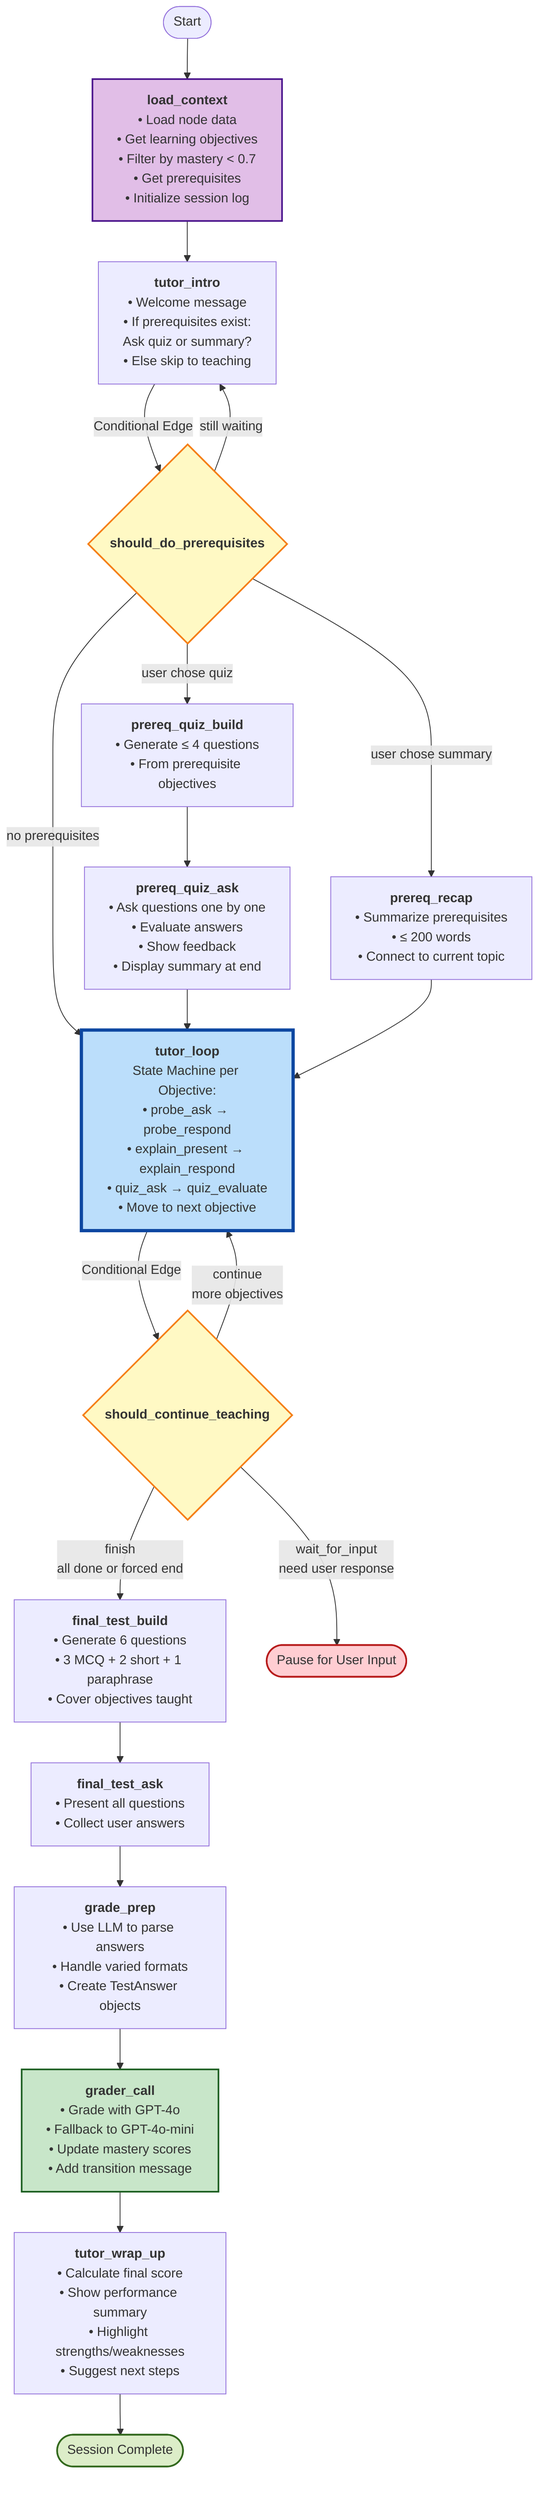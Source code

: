 flowchart TD
    Start([Start]) --> LC
    
    LC[<b>load_context</b><br/>• Load node data<br/>• Get learning objectives<br/>• Filter by mastery < 0.7<br/>• Get prerequisites<br/>• Initialize session log]
    
    LC --> TI[<b>tutor_intro</b><br/>• Welcome message<br/>• If prerequisites exist:<br/>  Ask quiz or summary?<br/>• Else skip to teaching]
    
    TI -->|Conditional Edge| Prereq{<b>should_do_prerequisites</b>}
    
    Prereq -->|no prerequisites| TL
    Prereq -->|user chose quiz| PQB[<b>prereq_quiz_build</b><br/>• Generate ≤ 4 questions<br/>• From prerequisite objectives]
    Prereq -->|user chose summary| PR[<b>prereq_recap</b><br/>• Summarize prerequisites<br/>• ≤ 200 words<br/>• Connect to current topic]
    Prereq -->|still waiting| TI
    
    PQB --> PQA[<b>prereq_quiz_ask</b><br/>• Ask questions one by one<br/>• Evaluate answers<br/>• Show feedback<br/>• Display summary at end]
    
    PQA --> TL
    PR --> TL
    
    TL[<b>tutor_loop</b><br/>State Machine per Objective:<br/>• probe_ask → probe_respond<br/>• explain_present → explain_respond<br/>• quiz_ask → quiz_evaluate<br/>• Move to next objective]
    
    TL -->|Conditional Edge| Teach{<b>should_continue_teaching</b>}
    
    Teach -->|continue<br/>more objectives| TL
    Teach -->|finish<br/>all done or forced end| FTB
    Teach -->|wait_for_input<br/>need user response| End1([Pause for User Input])
    
    FTB[<b>final_test_build</b><br/>• Generate 6 questions<br/>• 3 MCQ + 2 short + 1 paraphrase<br/>• Cover objectives taught]
    
    FTB --> FTA[<b>final_test_ask</b><br/>• Present all questions<br/>• Collect user answers]
    
    FTA --> GP[<b>grade_prep</b><br/>• Use LLM to parse answers<br/>• Handle varied formats<br/>• Create TestAnswer objects]
    
    GP --> GC[<b>grader_call</b><br/>• Grade with GPT-4o<br/>• Fallback to GPT-4o-mini<br/>• Update mastery scores<br/>• Add transition message]
    
    GC --> TWU[<b>tutor_wrap_up</b><br/>• Calculate final score<br/>• Show performance summary<br/>• Highlight strengths/weaknesses<br/>• Suggest next steps]
    
    TWU --> End2([Session Complete])
    
    style LC fill:#e1bee7,stroke:#4a148c,stroke-width:2px
    style TL fill:#bbdefb,stroke:#0d47a1,stroke-width:4px
    style Prereq fill:#fff9c4,stroke:#f57f17,stroke-width:2px
    style Teach fill:#fff9c4,stroke:#f57f17,stroke-width:2px
    style GC fill:#c8e6c9,stroke:#1b5e20,stroke-width:2px
    style End1 fill:#ffcdd2,stroke:#b71c1c,stroke-width:2px
    style End2 fill:#dcedc8,stroke:#33691e,stroke-width:2px